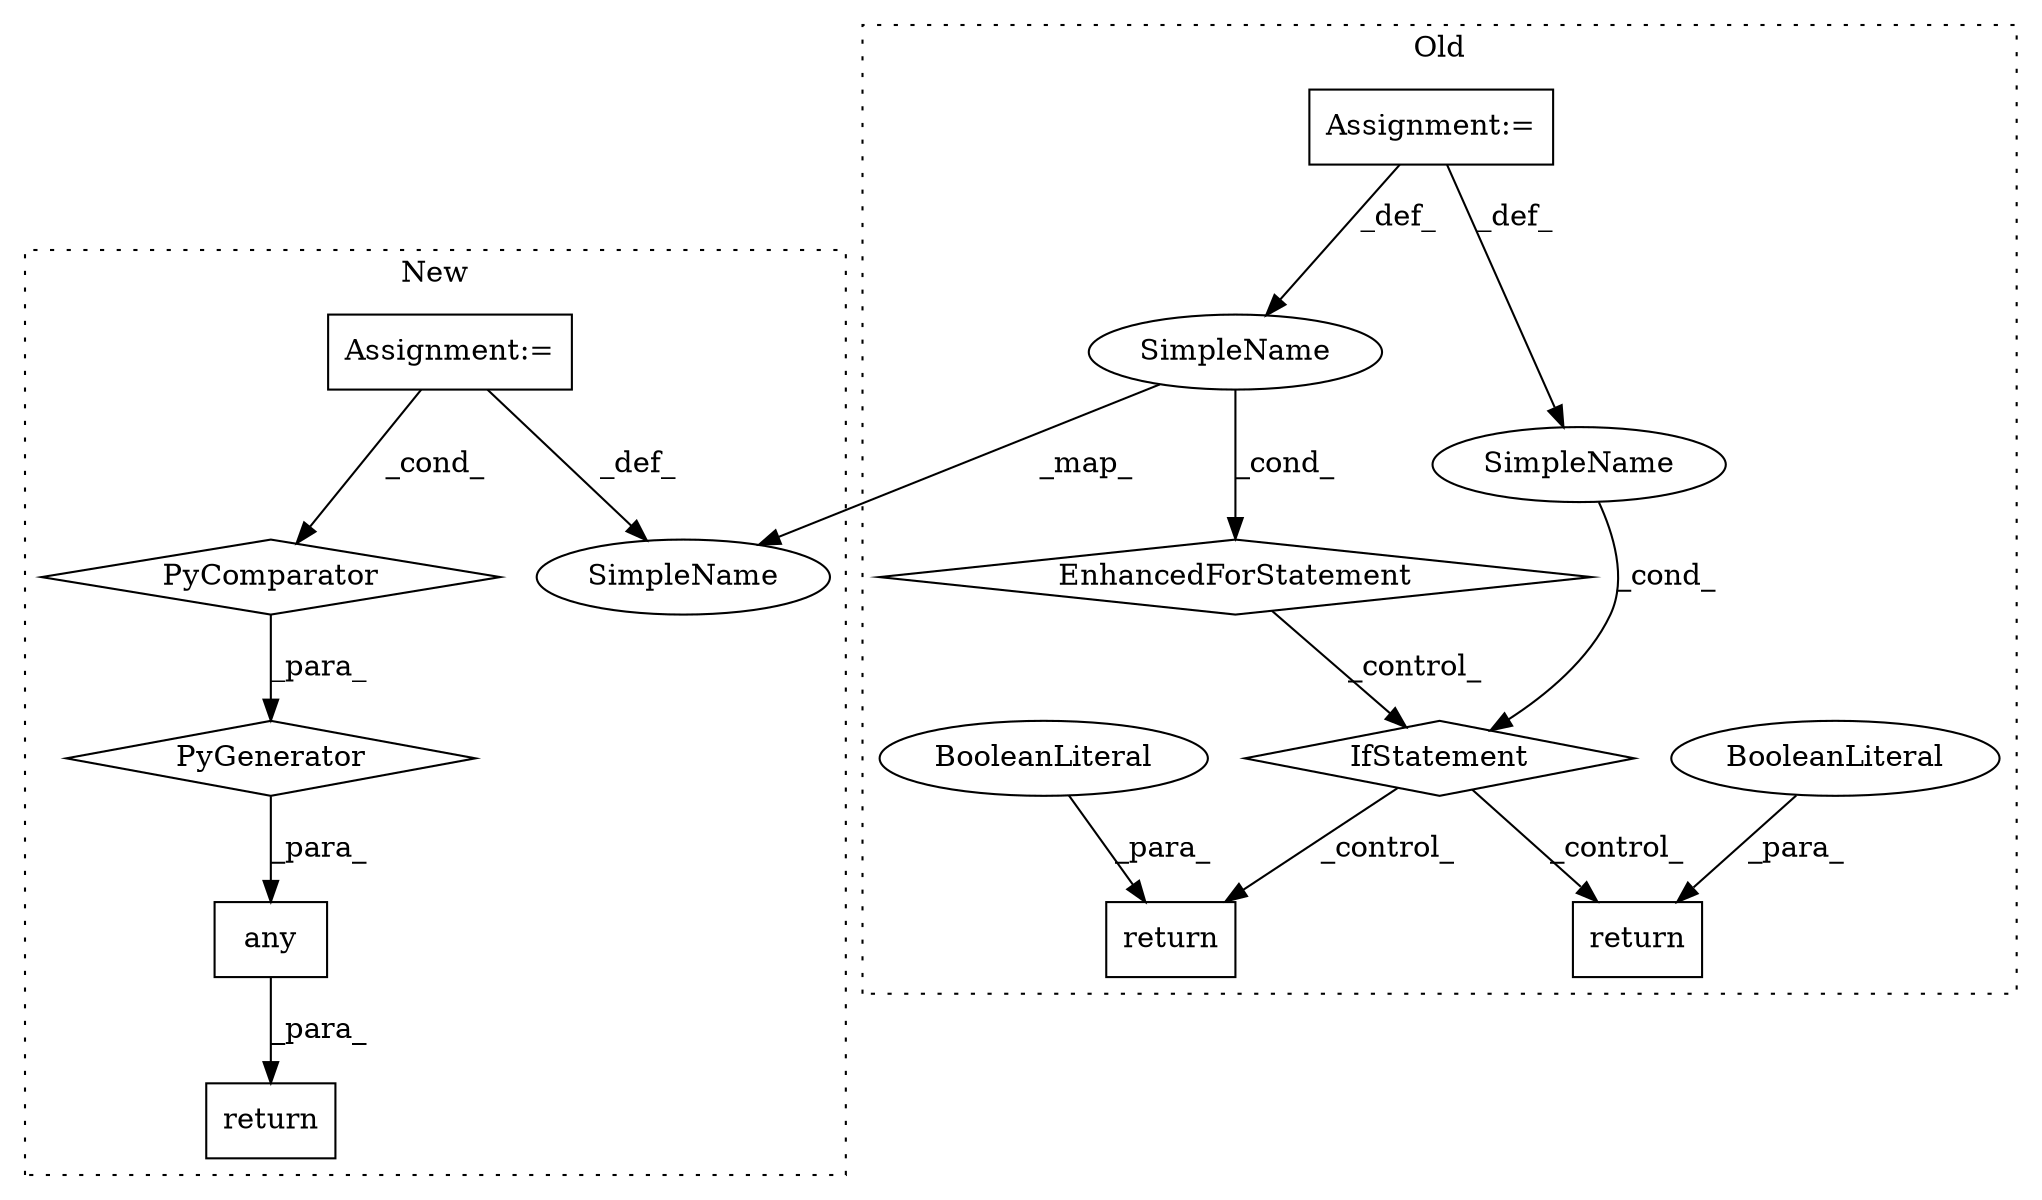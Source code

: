 digraph G {
subgraph cluster0 {
1 [label="return" a="41" s="8156" l="7" shape="box"];
7 [label="BooleanLiteral" a="9" s="8163" l="5" shape="ellipse"];
8 [label="IfStatement" a="25" s="8074,8144" l="4,2" shape="diamond"];
9 [label="SimpleName" a="42" s="" l="" shape="ellipse"];
10 [label="Assignment:=" a="7" s="7933,8064" l="53,2" shape="box"];
11 [label="EnhancedForStatement" a="70" s="7933,8064" l="53,2" shape="diamond"];
12 [label="SimpleName" a="42" s="8027" l="5" shape="ellipse"];
14 [label="return" a="41" s="8188" l="7" shape="box"];
15 [label="BooleanLiteral" a="9" s="8195" l="4" shape="ellipse"];
label = "Old";
style="dotted";
}
subgraph cluster1 {
2 [label="any" a="32" s="7912,8143" l="13,-3" shape="box"];
3 [label="Assignment:=" a="7" s="8088" l="49" shape="box"];
4 [label="PyComparator" a="113" s="8088" l="49" shape="diamond"];
5 [label="PyGenerator" a="107" s="7925" l="218" shape="diamond"];
6 [label="return" a="41" s="7904" l="7" shape="box"];
13 [label="SimpleName" a="42" s="8091" l="5" shape="ellipse"];
label = "New";
style="dotted";
}
2 -> 6 [label="_para_"];
3 -> 4 [label="_cond_"];
3 -> 13 [label="_def_"];
4 -> 5 [label="_para_"];
5 -> 2 [label="_para_"];
7 -> 1 [label="_para_"];
8 -> 14 [label="_control_"];
8 -> 1 [label="_control_"];
9 -> 8 [label="_cond_"];
10 -> 12 [label="_def_"];
10 -> 9 [label="_def_"];
11 -> 8 [label="_control_"];
12 -> 13 [label="_map_"];
12 -> 11 [label="_cond_"];
15 -> 14 [label="_para_"];
}
